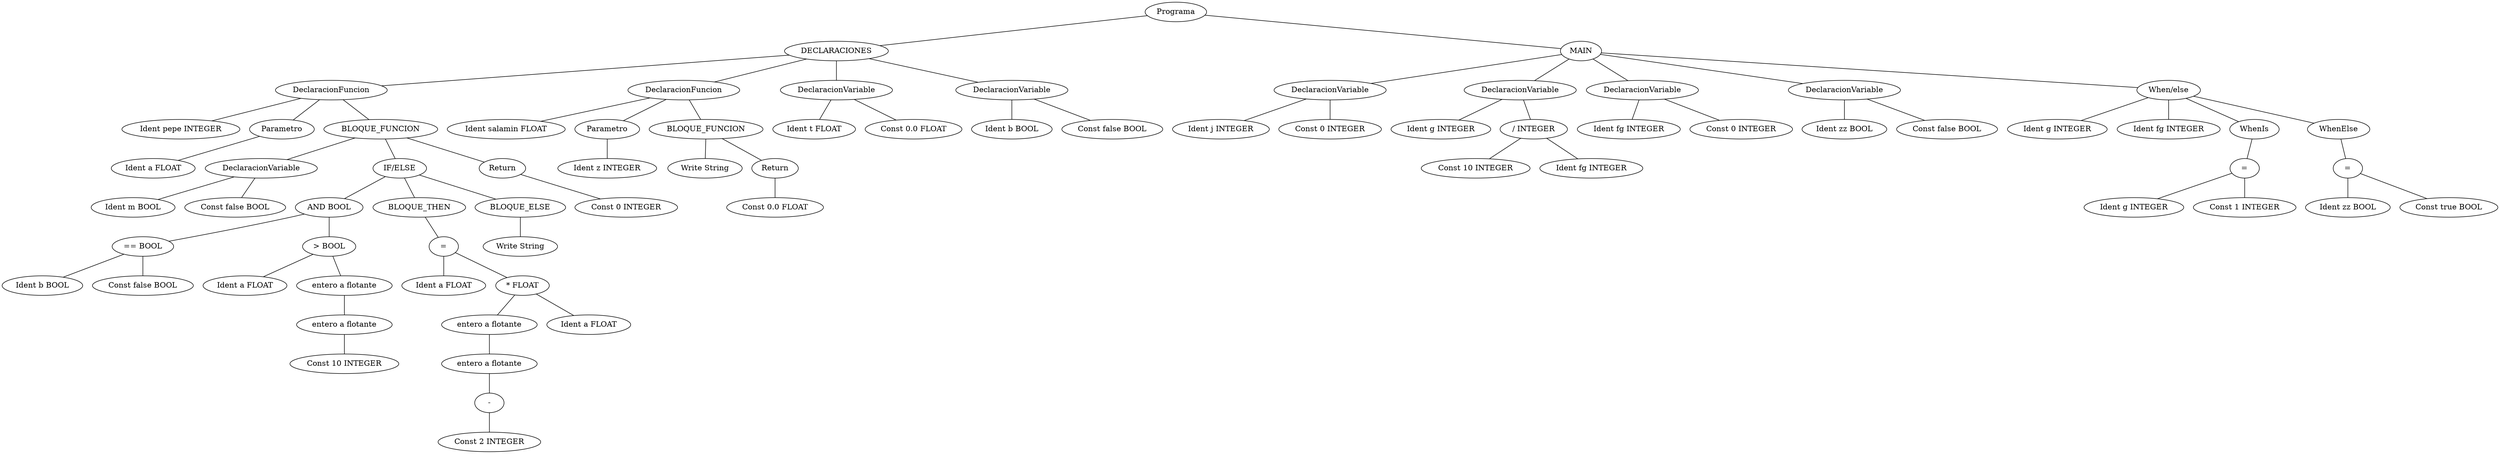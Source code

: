 graph G {66 [label="Programa"]
67 [label="DECLARACIONES"]
66 -- 67
68 [label="DeclaracionFuncion"]
67 -- 68
69 [label="Ident pepe INTEGER"]
68 -- 69
97 [label="Parametro"]
68 -- 97
98 [label="Ident a FLOAT"]
97 -- 98
70 [label="BLOQUE_FUNCION"]
68 -- 70
71 [label="DeclaracionVariable"]
70 -- 71
72 [label="Ident m BOOL"]
71 -- 72
73 [label="Const false BOOL"]
71 -- 73
74 [label="IF/ELSE"]
70 -- 74
75 [label="AND BOOL"]
74 -- 75
76 [label="== BOOL"]
75 -- 76
77 [label="Ident b BOOL"]
76 -- 77
78 [label="Const false BOOL"]
76 -- 78
79 [label="> BOOL"]
75 -- 79
80 [label="Ident a FLOAT"]
79 -- 80
81 [label="entero a flotante"]
79 -- 81
82 [label="entero a flotante"]
81 -- 82
83 [label="Const 10 INTEGER"]
82 -- 83
84 [label="BLOQUE_THEN"]
74 -- 84
85 [label="="]
84 -- 85
86 [label="Ident a FLOAT"]
85 -- 86
87 [label="* FLOAT"]
85 -- 87
88 [label="entero a flotante"]
87 -- 88
89 [label="entero a flotante"]
88 -- 89
90 [label="-"]
89 -- 90
91 [label="Const 2 INTEGER"]
90 -- 91
92 [label="Ident a FLOAT"]
87 -- 92
93 [label="BLOQUE_ELSE"]
74 -- 93
94 [label="Write String"]
93 -- 94
95 [label="Return"]
70 -- 95
96 [label="Const 0 INTEGER"]
95 -- 96
99 [label="DeclaracionFuncion"]
67 -- 99
100 [label="Ident salamin FLOAT"]
99 -- 100
105 [label="Parametro"]
99 -- 105
106 [label="Ident z INTEGER"]
105 -- 106
101 [label="BLOQUE_FUNCION"]
99 -- 101
102 [label="Write String"]
101 -- 102
103 [label="Return"]
101 -- 103
104 [label="Const 0.0 FLOAT"]
103 -- 104
107 [label="DeclaracionVariable"]
67 -- 107
108 [label="Ident t FLOAT"]
107 -- 108
109 [label="Const 0.0 FLOAT"]
107 -- 109
110 [label="DeclaracionVariable"]
67 -- 110
111 [label="Ident b BOOL"]
110 -- 111
112 [label="Const false BOOL"]
110 -- 112
113 [label="MAIN"]
66 -- 113
114 [label="DeclaracionVariable"]
113 -- 114
115 [label="Ident j INTEGER"]
114 -- 115
116 [label="Const 0 INTEGER"]
114 -- 116
117 [label="DeclaracionVariable"]
113 -- 117
118 [label="Ident g INTEGER"]
117 -- 118
119 [label="/ INTEGER"]
117 -- 119
120 [label="Const 10 INTEGER"]
119 -- 120
121 [label="Ident fg INTEGER"]
119 -- 121
122 [label="DeclaracionVariable"]
113 -- 122
123 [label="Ident fg INTEGER"]
122 -- 123
124 [label="Const 0 INTEGER"]
122 -- 124
125 [label="DeclaracionVariable"]
113 -- 125
126 [label="Ident zz BOOL"]
125 -- 126
127 [label="Const false BOOL"]
125 -- 127
128 [label="When/else"]
113 -- 128
129 [label="Ident g INTEGER"]
128 -- 129
130 [label="Ident fg INTEGER"]
128 -- 130
131 [label="WhenIs"]
128 -- 131
132 [label="="]
131 -- 132
133 [label="Ident g INTEGER"]
132 -- 133
134 [label="Const 1 INTEGER"]
132 -- 134
135 [label="WhenElse"]
128 -- 135
136 [label="="]
135 -- 136
137 [label="Ident zz BOOL"]
136 -- 137
138 [label="Const true BOOL"]
136 -- 138
}
